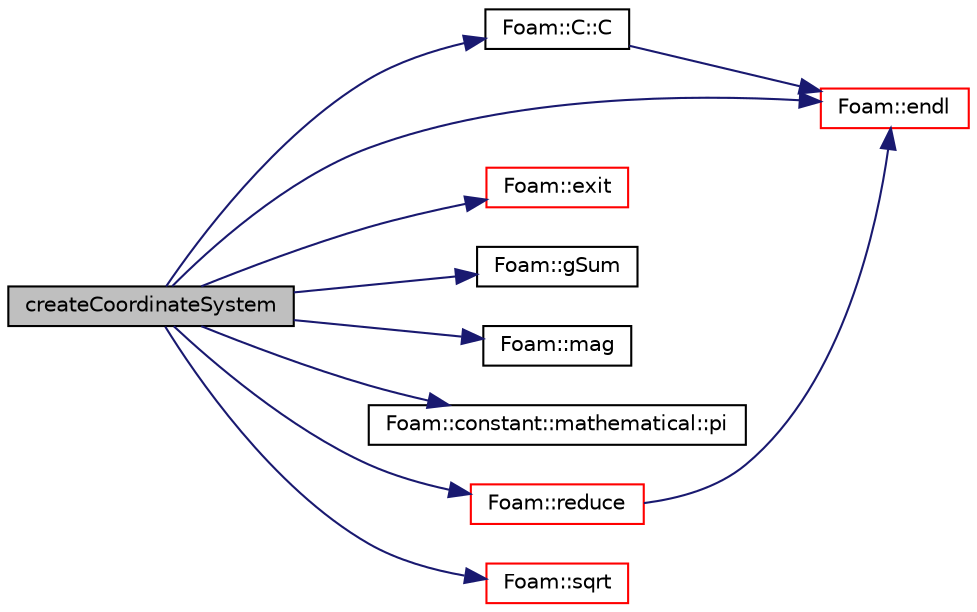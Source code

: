 digraph "createCoordinateSystem"
{
  bgcolor="transparent";
  edge [fontname="Helvetica",fontsize="10",labelfontname="Helvetica",labelfontsize="10"];
  node [fontname="Helvetica",fontsize="10",shape=record];
  rankdir="LR";
  Node1 [label="createCoordinateSystem",height=0.2,width=0.4,color="black", fillcolor="grey75", style="filled", fontcolor="black"];
  Node1 -> Node2 [color="midnightblue",fontsize="10",style="solid",fontname="Helvetica"];
  Node2 [label="Foam::C::C",height=0.2,width=0.4,color="black",URL="$a00170.html#aff1fa8c59dee36ddff91f3fee50b2669",tooltip="Construct null. "];
  Node2 -> Node3 [color="midnightblue",fontsize="10",style="solid",fontname="Helvetica"];
  Node3 [label="Foam::endl",height=0.2,width=0.4,color="red",URL="$a10979.html#a2db8fe02a0d3909e9351bb4275b23ce4",tooltip="Add newline and flush stream. "];
  Node1 -> Node3 [color="midnightblue",fontsize="10",style="solid",fontname="Helvetica"];
  Node1 -> Node4 [color="midnightblue",fontsize="10",style="solid",fontname="Helvetica"];
  Node4 [label="Foam::exit",height=0.2,width=0.4,color="red",URL="$a10979.html#a06ca7250d8e89caf05243ec094843642"];
  Node1 -> Node5 [color="midnightblue",fontsize="10",style="solid",fontname="Helvetica"];
  Node5 [label="Foam::gSum",height=0.2,width=0.4,color="black",URL="$a10979.html#a11b1ebb4c53ad062332767d75ca96328"];
  Node1 -> Node6 [color="midnightblue",fontsize="10",style="solid",fontname="Helvetica"];
  Node6 [label="Foam::mag",height=0.2,width=0.4,color="black",URL="$a10979.html#a929da2a3fdcf3dacbbe0487d3a330dae"];
  Node1 -> Node7 [color="midnightblue",fontsize="10",style="solid",fontname="Helvetica"];
  Node7 [label="Foam::constant::mathematical::pi",height=0.2,width=0.4,color="black",URL="$a10991.html#a731b8788a4c01586c35266c7ca4fed04"];
  Node1 -> Node8 [color="midnightblue",fontsize="10",style="solid",fontname="Helvetica"];
  Node8 [label="Foam::reduce",height=0.2,width=0.4,color="red",URL="$a10979.html#a7ffd6af4acc2eb9ba72ee296b5ecda23"];
  Node8 -> Node3 [color="midnightblue",fontsize="10",style="solid",fontname="Helvetica"];
  Node1 -> Node9 [color="midnightblue",fontsize="10",style="solid",fontname="Helvetica"];
  Node9 [label="Foam::sqrt",height=0.2,width=0.4,color="red",URL="$a10979.html#a8616bd62eebf2342a80222fecb1bda71"];
}
